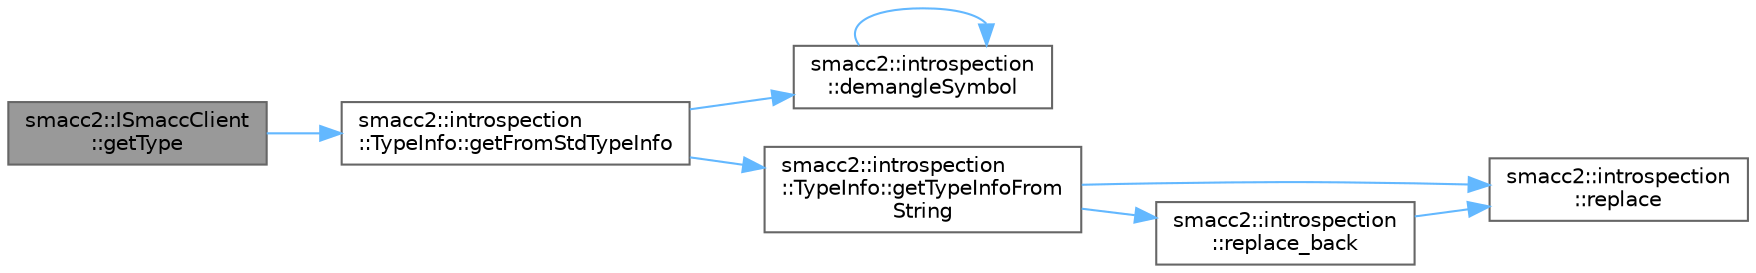 digraph "smacc2::ISmaccClient::getType"
{
 // LATEX_PDF_SIZE
  bgcolor="transparent";
  edge [fontname=Helvetica,fontsize=10,labelfontname=Helvetica,labelfontsize=10];
  node [fontname=Helvetica,fontsize=10,shape=box,height=0.2,width=0.4];
  rankdir="LR";
  Node1 [label="smacc2::ISmaccClient\l::getType",height=0.2,width=0.4,color="gray40", fillcolor="grey60", style="filled", fontcolor="black",tooltip=" "];
  Node1 -> Node2 [color="steelblue1",style="solid"];
  Node2 [label="smacc2::introspection\l::TypeInfo::getFromStdTypeInfo",height=0.2,width=0.4,color="grey40", fillcolor="white", style="filled",URL="$classsmacc2_1_1introspection_1_1TypeInfo.html#a5d6befc2666d265b9d5056a5f0810b47",tooltip=" "];
  Node2 -> Node3 [color="steelblue1",style="solid"];
  Node3 [label="smacc2::introspection\l::demangleSymbol",height=0.2,width=0.4,color="grey40", fillcolor="white", style="filled",URL="$namespacesmacc2_1_1introspection.html#aba19132e50f25adee919c2504ae6a3a2",tooltip=" "];
  Node3 -> Node3 [color="steelblue1",style="solid"];
  Node2 -> Node4 [color="steelblue1",style="solid"];
  Node4 [label="smacc2::introspection\l::TypeInfo::getTypeInfoFrom\lString",height=0.2,width=0.4,color="grey40", fillcolor="white", style="filled",URL="$classsmacc2_1_1introspection_1_1TypeInfo.html#a33b53d23a85b262fd4c485ac6a20cd2a",tooltip=" "];
  Node4 -> Node5 [color="steelblue1",style="solid"];
  Node5 [label="smacc2::introspection\l::replace",height=0.2,width=0.4,color="grey40", fillcolor="white", style="filled",URL="$namespacesmacc2_1_1introspection.html#a8e84e2d02c21826a4dfe6c4239f6c1be",tooltip=" "];
  Node4 -> Node6 [color="steelblue1",style="solid"];
  Node6 [label="smacc2::introspection\l::replace_back",height=0.2,width=0.4,color="grey40", fillcolor="white", style="filled",URL="$namespacesmacc2_1_1introspection.html#ad2f1043bfacc3386a4a5c0b79394c28d",tooltip=" "];
  Node6 -> Node5 [color="steelblue1",style="solid"];
}

